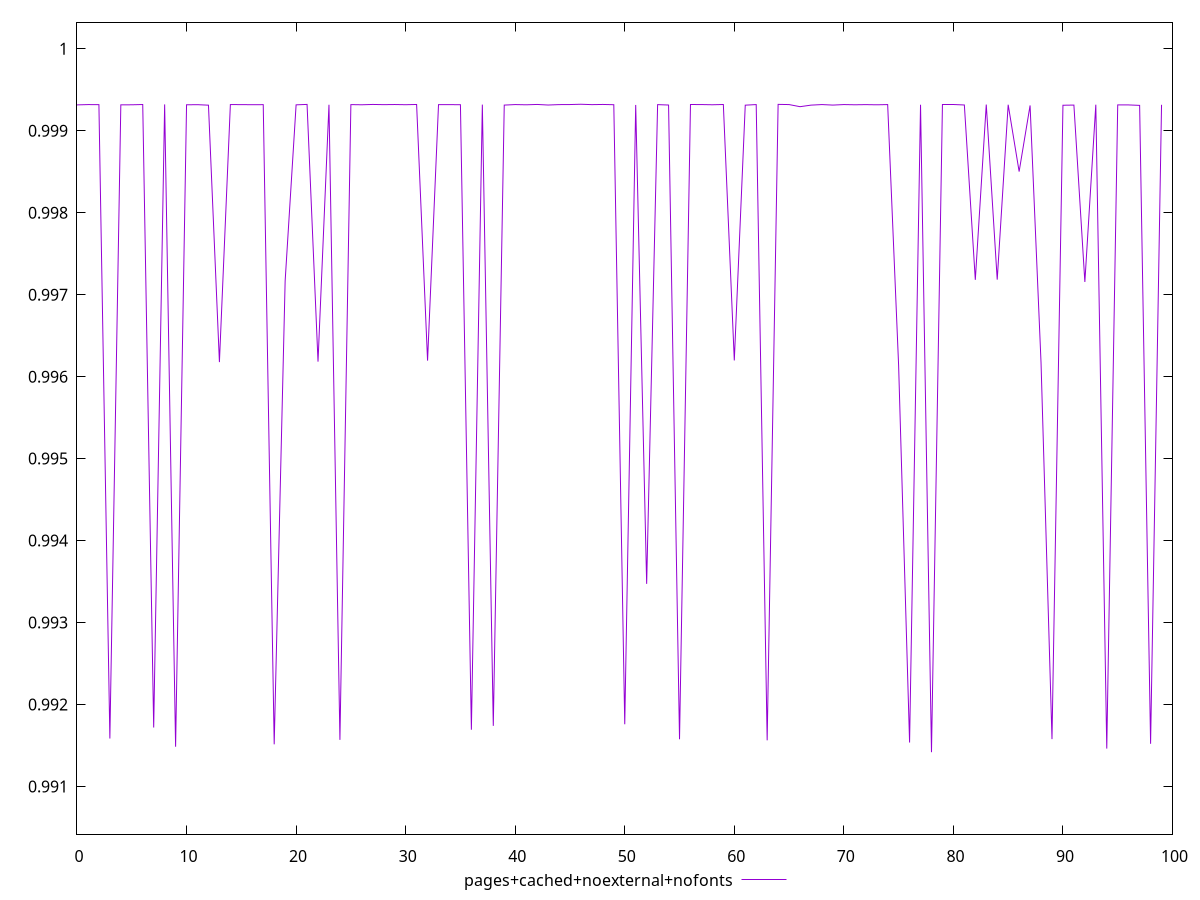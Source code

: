 $_pagesCachedNoexternalNofonts <<EOF
0.9993160227703093
0.9993196511546616
0.9993191325370712
0.9915842521548687
0.9993164760438522
0.9993171997356081
0.9993206528679156
0.9917182717734232
0.9993220880917417
0.99148460907745
0.9993171750998637
0.9993186996790265
0.9993125294058065
0.9961771607132428
0.9993202520270388
0.9993190993913692
0.9993183650128761
0.9993188397673791
0.9915139433442556
0.9971680622428676
0.9993166740185322
0.9993218609358268
0.9961833217787235
0.9993176105995616
0.991567775854395
0.9993194151540572
0.9993173882128006
0.9993213993839587
0.9993189951043209
0.9993204889104641
0.9993181797345527
0.9993211289454416
0.9961951178996122
0.9993191332819036
0.9993187924528849
0.9993186557103683
0.991691617573127
0.9993193034589786
0.9917386314838081
0.9993135530105068
0.9993198856013228
0.9993171627817246
0.999321351097701
0.9993143316160422
0.9993194077081757
0.9993202817805535
0.9993238364832542
0.9993192185608926
0.9993212872070355
0.9993182076966439
0.9917580850064565
0.999315393468319
0.9934716835651534
0.9993191936111574
0.9993143664456463
0.9915756816337382
0.9993206446893839
0.9993200414910994
0.9993175647090633
0.9993208234838273
0.9961975935776719
0.9993125894530069
0.9993198822525406
0.9915621542457128
0.9993222973774954
0.9993198882059218
0.9992941922885732
0.999313105685455
0.9993199570388571
0.9993136291037612
0.9993199968477897
0.9993174300080329
0.9993192360625082
0.9993171918970394
0.9993198774153877
0.9961345806007992
0.991535823197682
0.9993182166443191
0.9914177680691314
0.9993210379130522
0.9993206915289972
0.9993148471739872
0.997181027702605
0.9993197241005636
0.9971834296878284
0.999317939968501
0.9985024053073448
0.9993093028364701
0.9961692970263737
0.9915769212439547
0.999311745028785
0.9993138030058173
0.9971550912241769
0.9993182397587107
0.9914617839724621
0.9993155266213831
0.9993155901983891
0.9993100292210211
0.9915199728320341
0.9993168749345043
EOF
set key outside below
set terminal pngcairo
set output "report_00005_2020-11-02T22-26-11.212Z/speed-index/pages+cached+noexternal+nofonts//score.png"
set yrange [0.9904177680691314:1.000323836483254]
plot $_pagesCachedNoexternalNofonts title "pages+cached+noexternal+nofonts" with line ,